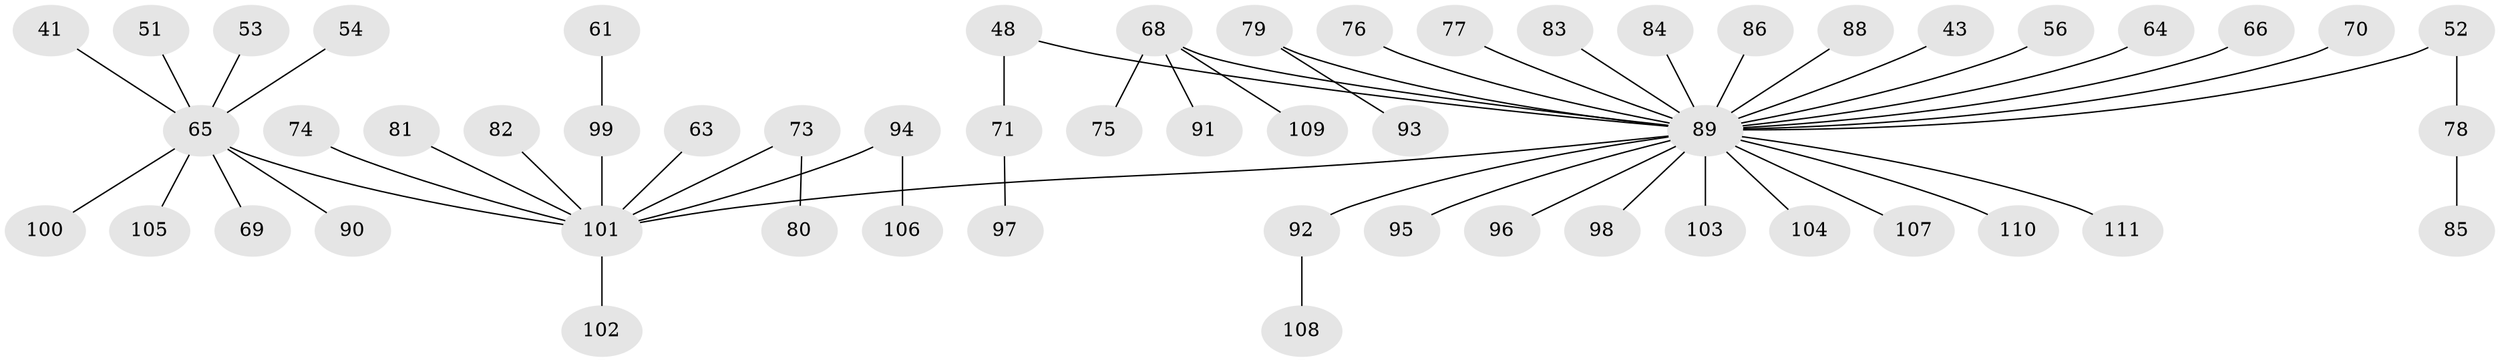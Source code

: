 // original degree distribution, {3: 0.10810810810810811, 7: 0.009009009009009009, 5: 0.05405405405405406, 2: 0.25225225225225223, 8: 0.009009009009009009, 4: 0.04504504504504504, 1: 0.5135135135135135, 6: 0.009009009009009009}
// Generated by graph-tools (version 1.1) at 2025/53/03/09/25 04:53:19]
// undirected, 55 vertices, 54 edges
graph export_dot {
graph [start="1"]
  node [color=gray90,style=filled];
  41;
  43;
  48 [super="+28"];
  51;
  52;
  53;
  54;
  56;
  61;
  63;
  64;
  65 [super="+50+42"];
  66;
  68 [super="+55+57"];
  69;
  70;
  71;
  73;
  74;
  75;
  76;
  77;
  78;
  79;
  80;
  81;
  82;
  83;
  84;
  85;
  86;
  88;
  89 [super="+87+22+26+27+59+38+35+37+40+49"];
  90;
  91;
  92;
  93;
  94;
  95;
  96;
  97;
  98;
  99 [super="+58"];
  100;
  101 [super="+33+39+72+67"];
  102;
  103;
  104;
  105;
  106;
  107;
  108;
  109;
  110;
  111;
  41 -- 65;
  43 -- 89;
  48 -- 71;
  48 -- 89;
  51 -- 65;
  52 -- 78;
  52 -- 89;
  53 -- 65;
  54 -- 65;
  56 -- 89;
  61 -- 99;
  63 -- 101;
  64 -- 89;
  65 -- 100;
  65 -- 69;
  65 -- 105;
  65 -- 101;
  65 -- 90;
  66 -- 89;
  68 -- 91;
  68 -- 75;
  68 -- 109;
  68 -- 89;
  70 -- 89;
  71 -- 97;
  73 -- 80;
  73 -- 101;
  74 -- 101;
  76 -- 89;
  77 -- 89;
  78 -- 85;
  79 -- 93;
  79 -- 89;
  81 -- 101;
  82 -- 101;
  83 -- 89;
  84 -- 89;
  86 -- 89;
  88 -- 89;
  89 -- 96;
  89 -- 103;
  89 -- 98;
  89 -- 101;
  89 -- 107;
  89 -- 110;
  89 -- 111;
  89 -- 95;
  89 -- 104;
  89 -- 92;
  92 -- 108;
  94 -- 106;
  94 -- 101;
  99 -- 101;
  101 -- 102;
}
